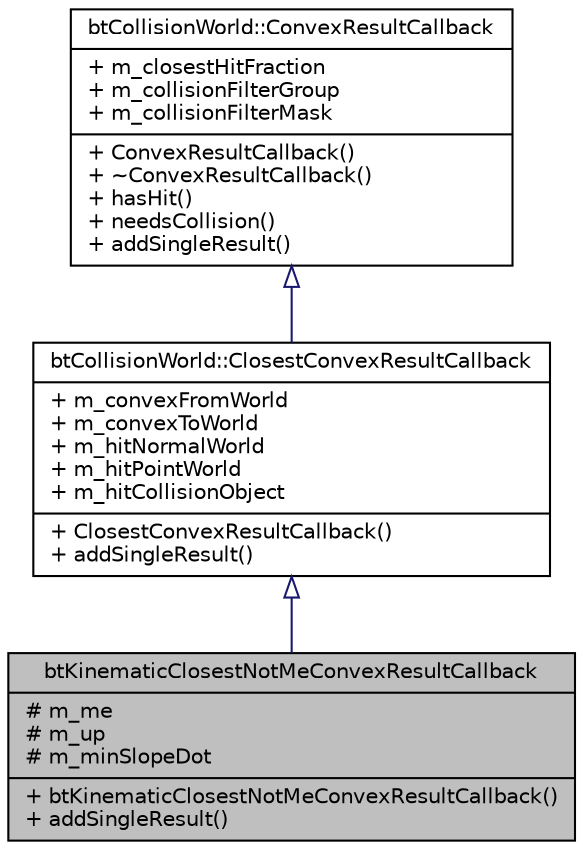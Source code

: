 digraph G
{
  edge [fontname="Helvetica",fontsize="10",labelfontname="Helvetica",labelfontsize="10"];
  node [fontname="Helvetica",fontsize="10",shape=record];
  Node1 [label="{btKinematicClosestNotMeConvexResultCallback\n|# m_me\l# m_up\l# m_minSlopeDot\l|+ btKinematicClosestNotMeConvexResultCallback()\l+ addSingleResult()\l}",height=0.2,width=0.4,color="black", fillcolor="grey75", style="filled" fontcolor="black"];
  Node2 -> Node1 [dir=back,color="midnightblue",fontsize="10",style="solid",arrowtail="empty",fontname="Helvetica"];
  Node2 [label="{btCollisionWorld::ClosestConvexResultCallback\n|+ m_convexFromWorld\l+ m_convexToWorld\l+ m_hitNormalWorld\l+ m_hitPointWorld\l+ m_hitCollisionObject\l|+ ClosestConvexResultCallback()\l+ addSingleResult()\l}",height=0.2,width=0.4,color="black", fillcolor="white", style="filled",URL="$d1/d17/structbtCollisionWorld_1_1ClosestConvexResultCallback.html"];
  Node3 -> Node2 [dir=back,color="midnightblue",fontsize="10",style="solid",arrowtail="empty",fontname="Helvetica"];
  Node3 [label="{btCollisionWorld::ConvexResultCallback\n|+ m_closestHitFraction\l+ m_collisionFilterGroup\l+ m_collisionFilterMask\l|+ ConvexResultCallback()\l+ ~ConvexResultCallback()\l+ hasHit()\l+ needsCollision()\l+ addSingleResult()\l}",height=0.2,width=0.4,color="black", fillcolor="white", style="filled",URL="$d2/d1e/structbtCollisionWorld_1_1ConvexResultCallback.html",tooltip="RayResultCallback is used to report new raycast results."];
}
